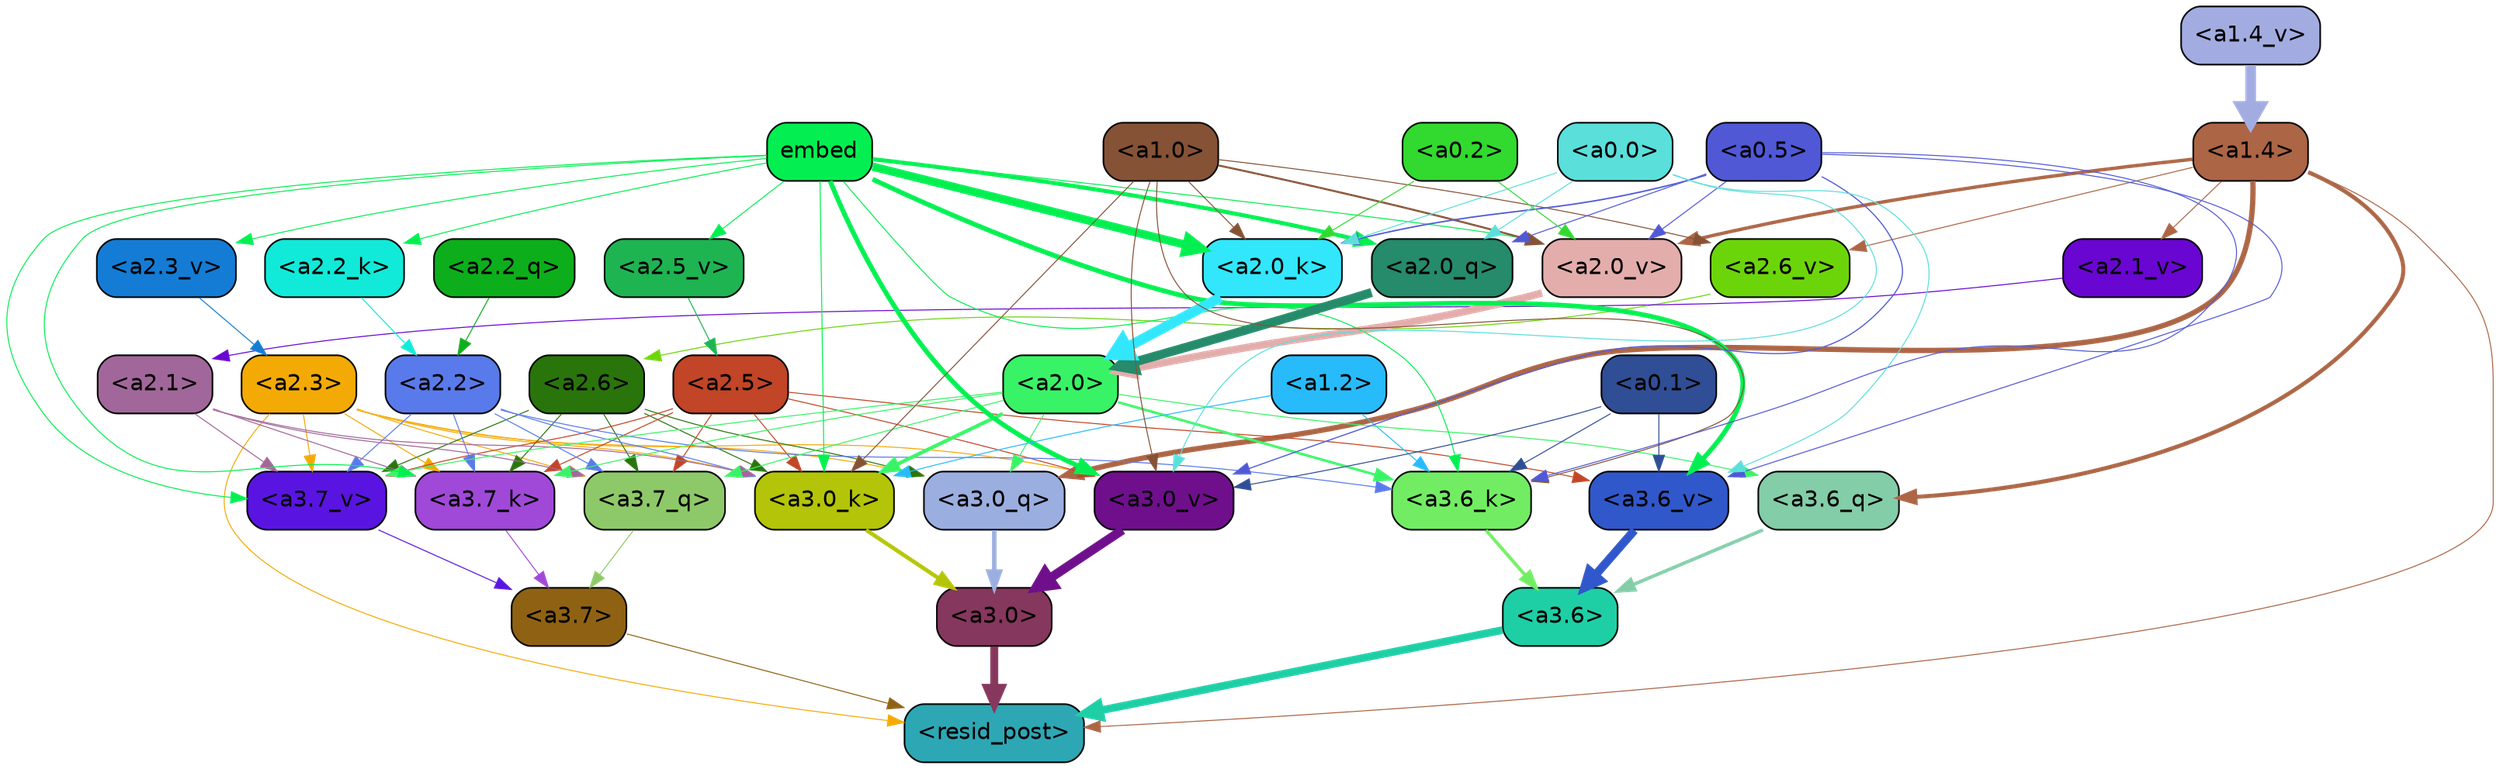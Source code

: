 strict digraph "" {
	graph [bgcolor=transparent,
		layout=dot,
		overlap=false,
		splines=true
	];
	"<a3.7>"	[color=black,
		fillcolor="#8f6213",
		fontname=Helvetica,
		shape=box,
		style="filled, rounded"];
	"<resid_post>"	[color=black,
		fillcolor="#2ea7b4",
		fontname=Helvetica,
		shape=box,
		style="filled, rounded"];
	"<a3.7>" -> "<resid_post>"	[color="#8f6213",
		penwidth=0.6];
	"<a3.6>"	[color=black,
		fillcolor="#1ecfa6",
		fontname=Helvetica,
		shape=box,
		style="filled, rounded"];
	"<a3.6>" -> "<resid_post>"	[color="#1ecfa6",
		penwidth=4.753257989883423];
	"<a3.0>"	[color=black,
		fillcolor="#86375d",
		fontname=Helvetica,
		shape=box,
		style="filled, rounded"];
	"<a3.0>" -> "<resid_post>"	[color="#86375d",
		penwidth=4.90053927898407];
	"<a2.3>"	[color=black,
		fillcolor="#f3aa04",
		fontname=Helvetica,
		shape=box,
		style="filled, rounded"];
	"<a2.3>" -> "<resid_post>"	[color="#f3aa04",
		penwidth=0.6];
	"<a3.7_q>"	[color=black,
		fillcolor="#8ec969",
		fontname=Helvetica,
		shape=box,
		style="filled, rounded"];
	"<a2.3>" -> "<a3.7_q>"	[color="#f3aa04",
		penwidth=0.6];
	"<a3.0_q>"	[color=black,
		fillcolor="#9baee0",
		fontname=Helvetica,
		shape=box,
		style="filled, rounded"];
	"<a2.3>" -> "<a3.0_q>"	[color="#f3aa04",
		penwidth=0.6];
	"<a3.7_k>"	[color=black,
		fillcolor="#a049d9",
		fontname=Helvetica,
		shape=box,
		style="filled, rounded"];
	"<a2.3>" -> "<a3.7_k>"	[color="#f3aa04",
		penwidth=0.6];
	"<a3.0_k>"	[color=black,
		fillcolor="#b4c408",
		fontname=Helvetica,
		shape=box,
		style="filled, rounded"];
	"<a2.3>" -> "<a3.0_k>"	[color="#f3aa04",
		penwidth=0.6];
	"<a3.7_v>"	[color=black,
		fillcolor="#5a14e1",
		fontname=Helvetica,
		shape=box,
		style="filled, rounded"];
	"<a2.3>" -> "<a3.7_v>"	[color="#f3aa04",
		penwidth=0.6];
	"<a3.0_v>"	[color=black,
		fillcolor="#6f0f8c",
		fontname=Helvetica,
		shape=box,
		style="filled, rounded"];
	"<a2.3>" -> "<a3.0_v>"	[color="#f3aa04",
		penwidth=0.6];
	"<a1.4>"	[color=black,
		fillcolor="#ac6545",
		fontname=Helvetica,
		shape=box,
		style="filled, rounded"];
	"<a1.4>" -> "<resid_post>"	[color="#ac6545",
		penwidth=0.6];
	"<a3.6_q>"	[color=black,
		fillcolor="#83cda8",
		fontname=Helvetica,
		shape=box,
		style="filled, rounded"];
	"<a1.4>" -> "<a3.6_q>"	[color="#ac6545",
		penwidth=2.5149343013763428];
	"<a1.4>" -> "<a3.0_q>"	[color="#ac6545",
		penwidth=3.2760138511657715];
	"<a2.6_v>"	[color=black,
		fillcolor="#6cd50a",
		fontname=Helvetica,
		shape=box,
		style="filled, rounded"];
	"<a1.4>" -> "<a2.6_v>"	[color="#ac6545",
		penwidth=0.6];
	"<a2.1_v>"	[color=black,
		fillcolor="#6906d1",
		fontname=Helvetica,
		shape=box,
		style="filled, rounded"];
	"<a1.4>" -> "<a2.1_v>"	[color="#ac6545",
		penwidth=0.6];
	"<a2.0_v>"	[color=black,
		fillcolor="#e3adab",
		fontname=Helvetica,
		shape=box,
		style="filled, rounded"];
	"<a1.4>" -> "<a2.0_v>"	[color="#ac6545",
		penwidth=2.0870713144540787];
	"<a3.7_q>" -> "<a3.7>"	[color="#8ec969",
		penwidth=0.6];
	"<a3.6_q>" -> "<a3.6>"	[color="#83cda8",
		penwidth=2.091020345687866];
	"<a3.0_q>" -> "<a3.0>"	[color="#9baee0",
		penwidth=2.7421876192092896];
	"<a3.7_k>" -> "<a3.7>"	[color="#a049d9",
		penwidth=0.6];
	"<a3.6_k>"	[color=black,
		fillcolor="#72ed63",
		fontname=Helvetica,
		shape=box,
		style="filled, rounded"];
	"<a3.6_k>" -> "<a3.6>"	[color="#72ed63",
		penwidth=2.048597991466522];
	"<a3.0_k>" -> "<a3.0>"	[color="#b4c408",
		penwidth=2.476402521133423];
	"<a3.7_v>" -> "<a3.7>"	[color="#5a14e1",
		penwidth=0.6];
	"<a3.6_v>"	[color=black,
		fillcolor="#3058ca",
		fontname=Helvetica,
		shape=box,
		style="filled, rounded"];
	"<a3.6_v>" -> "<a3.6>"	[color="#3058ca",
		penwidth=5.2550448179244995];
	"<a3.0_v>" -> "<a3.0>"	[color="#6f0f8c",
		penwidth=5.652270674705505];
	"<a2.6>"	[color=black,
		fillcolor="#29750c",
		fontname=Helvetica,
		shape=box,
		style="filled, rounded"];
	"<a2.6>" -> "<a3.7_q>"	[color="#29750c",
		penwidth=0.6];
	"<a2.6>" -> "<a3.0_q>"	[color="#29750c",
		penwidth=0.6];
	"<a2.6>" -> "<a3.7_k>"	[color="#29750c",
		penwidth=0.6];
	"<a2.6>" -> "<a3.0_k>"	[color="#29750c",
		penwidth=0.6];
	"<a2.6>" -> "<a3.7_v>"	[color="#29750c",
		penwidth=0.6];
	"<a2.5>"	[color=black,
		fillcolor="#c14526",
		fontname=Helvetica,
		shape=box,
		style="filled, rounded"];
	"<a2.5>" -> "<a3.7_q>"	[color="#c14526",
		penwidth=0.6];
	"<a2.5>" -> "<a3.7_k>"	[color="#c14526",
		penwidth=0.6];
	"<a2.5>" -> "<a3.0_k>"	[color="#c14526",
		penwidth=0.6];
	"<a2.5>" -> "<a3.7_v>"	[color="#c14526",
		penwidth=0.6];
	"<a2.5>" -> "<a3.6_v>"	[color="#c14526",
		penwidth=0.6];
	"<a2.5>" -> "<a3.0_v>"	[color="#c14526",
		penwidth=0.6];
	"<a2.2>"	[color=black,
		fillcolor="#597aea",
		fontname=Helvetica,
		shape=box,
		style="filled, rounded"];
	"<a2.2>" -> "<a3.7_q>"	[color="#597aea",
		penwidth=0.6];
	"<a2.2>" -> "<a3.7_k>"	[color="#597aea",
		penwidth=0.6];
	"<a2.2>" -> "<a3.6_k>"	[color="#597aea",
		penwidth=0.6];
	"<a2.2>" -> "<a3.0_k>"	[color="#597aea",
		penwidth=0.6];
	"<a2.2>" -> "<a3.7_v>"	[color="#597aea",
		penwidth=0.6];
	"<a2.1>"	[color=black,
		fillcolor="#a2679a",
		fontname=Helvetica,
		shape=box,
		style="filled, rounded"];
	"<a2.1>" -> "<a3.7_q>"	[color="#a2679a",
		penwidth=0.6];
	"<a2.1>" -> "<a3.7_k>"	[color="#a2679a",
		penwidth=0.6];
	"<a2.1>" -> "<a3.0_k>"	[color="#a2679a",
		penwidth=0.6];
	"<a2.1>" -> "<a3.7_v>"	[color="#a2679a",
		penwidth=0.6];
	"<a2.0>"	[color=black,
		fillcolor="#39f366",
		fontname=Helvetica,
		shape=box,
		style="filled, rounded"];
	"<a2.0>" -> "<a3.7_q>"	[color="#39f366",
		penwidth=0.6];
	"<a2.0>" -> "<a3.6_q>"	[color="#39f366",
		penwidth=0.6];
	"<a2.0>" -> "<a3.0_q>"	[color="#39f366",
		penwidth=0.6];
	"<a2.0>" -> "<a3.7_k>"	[color="#39f366",
		penwidth=0.6];
	"<a2.0>" -> "<a3.6_k>"	[color="#39f366",
		penwidth=1.5290023684501648];
	"<a2.0>" -> "<a3.0_k>"	[color="#39f366",
		penwidth=2.2635570764541626];
	"<a2.0>" -> "<a3.7_v>"	[color="#39f366",
		penwidth=0.6];
	embed	[color=black,
		fillcolor="#03ef51",
		fontname=Helvetica,
		shape=box,
		style="filled, rounded"];
	embed -> "<a3.7_k>"	[color="#03ef51",
		penwidth=0.6];
	embed -> "<a3.6_k>"	[color="#03ef51",
		penwidth=0.6];
	embed -> "<a3.0_k>"	[color="#03ef51",
		penwidth=0.6];
	embed -> "<a3.7_v>"	[color="#03ef51",
		penwidth=0.6];
	embed -> "<a3.6_v>"	[color="#03ef51",
		penwidth=2.9556376338005066];
	embed -> "<a3.0_v>"	[color="#03ef51",
		penwidth=2.972973108291626];
	"<a2.0_q>"	[color=black,
		fillcolor="#258b6a",
		fontname=Helvetica,
		shape=box,
		style="filled, rounded"];
	embed -> "<a2.0_q>"	[color="#03ef51",
		penwidth=2.522909115999937];
	"<a2.2_k>"	[color=black,
		fillcolor="#12ead9",
		fontname=Helvetica,
		shape=box,
		style="filled, rounded"];
	embed -> "<a2.2_k>"	[color="#03ef51",
		penwidth=0.6];
	"<a2.0_k>"	[color=black,
		fillcolor="#32e7fc",
		fontname=Helvetica,
		shape=box,
		style="filled, rounded"];
	embed -> "<a2.0_k>"	[color="#03ef51",
		penwidth=5.094568967819214];
	"<a2.5_v>"	[color=black,
		fillcolor="#1eb452",
		fontname=Helvetica,
		shape=box,
		style="filled, rounded"];
	embed -> "<a2.5_v>"	[color="#03ef51",
		penwidth=0.6];
	"<a2.3_v>"	[color=black,
		fillcolor="#147cd5",
		fontname=Helvetica,
		shape=box,
		style="filled, rounded"];
	embed -> "<a2.3_v>"	[color="#03ef51",
		penwidth=0.6];
	embed -> "<a2.0_v>"	[color="#03ef51",
		penwidth=0.6];
	"<a1.2>"	[color=black,
		fillcolor="#28bbfc",
		fontname=Helvetica,
		shape=box,
		style="filled, rounded"];
	"<a1.2>" -> "<a3.6_k>"	[color="#28bbfc",
		penwidth=0.6];
	"<a1.2>" -> "<a3.0_k>"	[color="#28bbfc",
		penwidth=0.6];
	"<a1.0>"	[color=black,
		fillcolor="#855236",
		fontname=Helvetica,
		shape=box,
		style="filled, rounded"];
	"<a1.0>" -> "<a3.6_k>"	[color="#855236",
		penwidth=0.6];
	"<a1.0>" -> "<a3.0_k>"	[color="#855236",
		penwidth=0.6];
	"<a1.0>" -> "<a3.0_v>"	[color="#855236",
		penwidth=0.6];
	"<a1.0>" -> "<a2.0_k>"	[color="#855236",
		penwidth=0.6];
	"<a1.0>" -> "<a2.6_v>"	[color="#855236",
		penwidth=0.6];
	"<a1.0>" -> "<a2.0_v>"	[color="#855236",
		penwidth=1.2152502536773682];
	"<a0.5>"	[color=black,
		fillcolor="#5058d6",
		fontname=Helvetica,
		shape=box,
		style="filled, rounded"];
	"<a0.5>" -> "<a3.6_k>"	[color="#5058d6",
		penwidth=0.6];
	"<a0.5>" -> "<a3.6_v>"	[color="#5058d6",
		penwidth=0.6];
	"<a0.5>" -> "<a3.0_v>"	[color="#5058d6",
		penwidth=0.6790935099124908];
	"<a0.5>" -> "<a2.0_q>"	[color="#5058d6",
		penwidth=0.6];
	"<a0.5>" -> "<a2.0_k>"	[color="#5058d6",
		penwidth=0.8835153579711914];
	"<a0.5>" -> "<a2.0_v>"	[color="#5058d6",
		penwidth=0.6];
	"<a0.1>"	[color=black,
		fillcolor="#304e95",
		fontname=Helvetica,
		shape=box,
		style="filled, rounded"];
	"<a0.1>" -> "<a3.6_k>"	[color="#304e95",
		penwidth=0.6];
	"<a0.1>" -> "<a3.6_v>"	[color="#304e95",
		penwidth=0.6];
	"<a0.1>" -> "<a3.0_v>"	[color="#304e95",
		penwidth=0.6];
	"<a0.0>"	[color=black,
		fillcolor="#5adfdb",
		fontname=Helvetica,
		shape=box,
		style="filled, rounded"];
	"<a0.0>" -> "<a3.6_v>"	[color="#5adfdb",
		penwidth=0.6];
	"<a0.0>" -> "<a3.0_v>"	[color="#5adfdb",
		penwidth=0.6];
	"<a0.0>" -> "<a2.0_q>"	[color="#5adfdb",
		penwidth=0.6];
	"<a0.0>" -> "<a2.0_k>"	[color="#5adfdb",
		penwidth=0.6];
	"<a2.2_q>"	[color=black,
		fillcolor="#0dae1b",
		fontname=Helvetica,
		shape=box,
		style="filled, rounded"];
	"<a2.2_q>" -> "<a2.2>"	[color="#0dae1b",
		penwidth=0.6];
	"<a2.0_q>" -> "<a2.0>"	[color="#258b6a",
		penwidth=5.557696580886841];
	"<a2.2_k>" -> "<a2.2>"	[color="#12ead9",
		penwidth=0.6];
	"<a2.0_k>" -> "<a2.0>"	[color="#32e7fc",
		penwidth=6.320472955703735];
	"<a2.6_v>" -> "<a2.6>"	[color="#6cd50a",
		penwidth=0.6];
	"<a2.5_v>" -> "<a2.5>"	[color="#1eb452",
		penwidth=0.6];
	"<a2.3_v>" -> "<a2.3>"	[color="#147cd5",
		penwidth=0.6];
	"<a2.1_v>" -> "<a2.1>"	[color="#6906d1",
		penwidth=0.6];
	"<a2.0_v>" -> "<a2.0>"	[color="#e3adab",
		penwidth=4.611755967140198];
	"<a0.2>"	[color=black,
		fillcolor="#32d92f",
		fontname=Helvetica,
		shape=box,
		style="filled, rounded"];
	"<a0.2>" -> "<a2.0_k>"	[color="#32d92f",
		penwidth=0.6];
	"<a0.2>" -> "<a2.0_v>"	[color="#32d92f",
		penwidth=0.6];
	"<a1.4_v>"	[color=black,
		fillcolor="#a3ace0",
		fontname=Helvetica,
		shape=box,
		style="filled, rounded"];
	"<a1.4_v>" -> "<a1.4>"	[color="#a3ace0",
		penwidth=6.5241758823394775];
}
